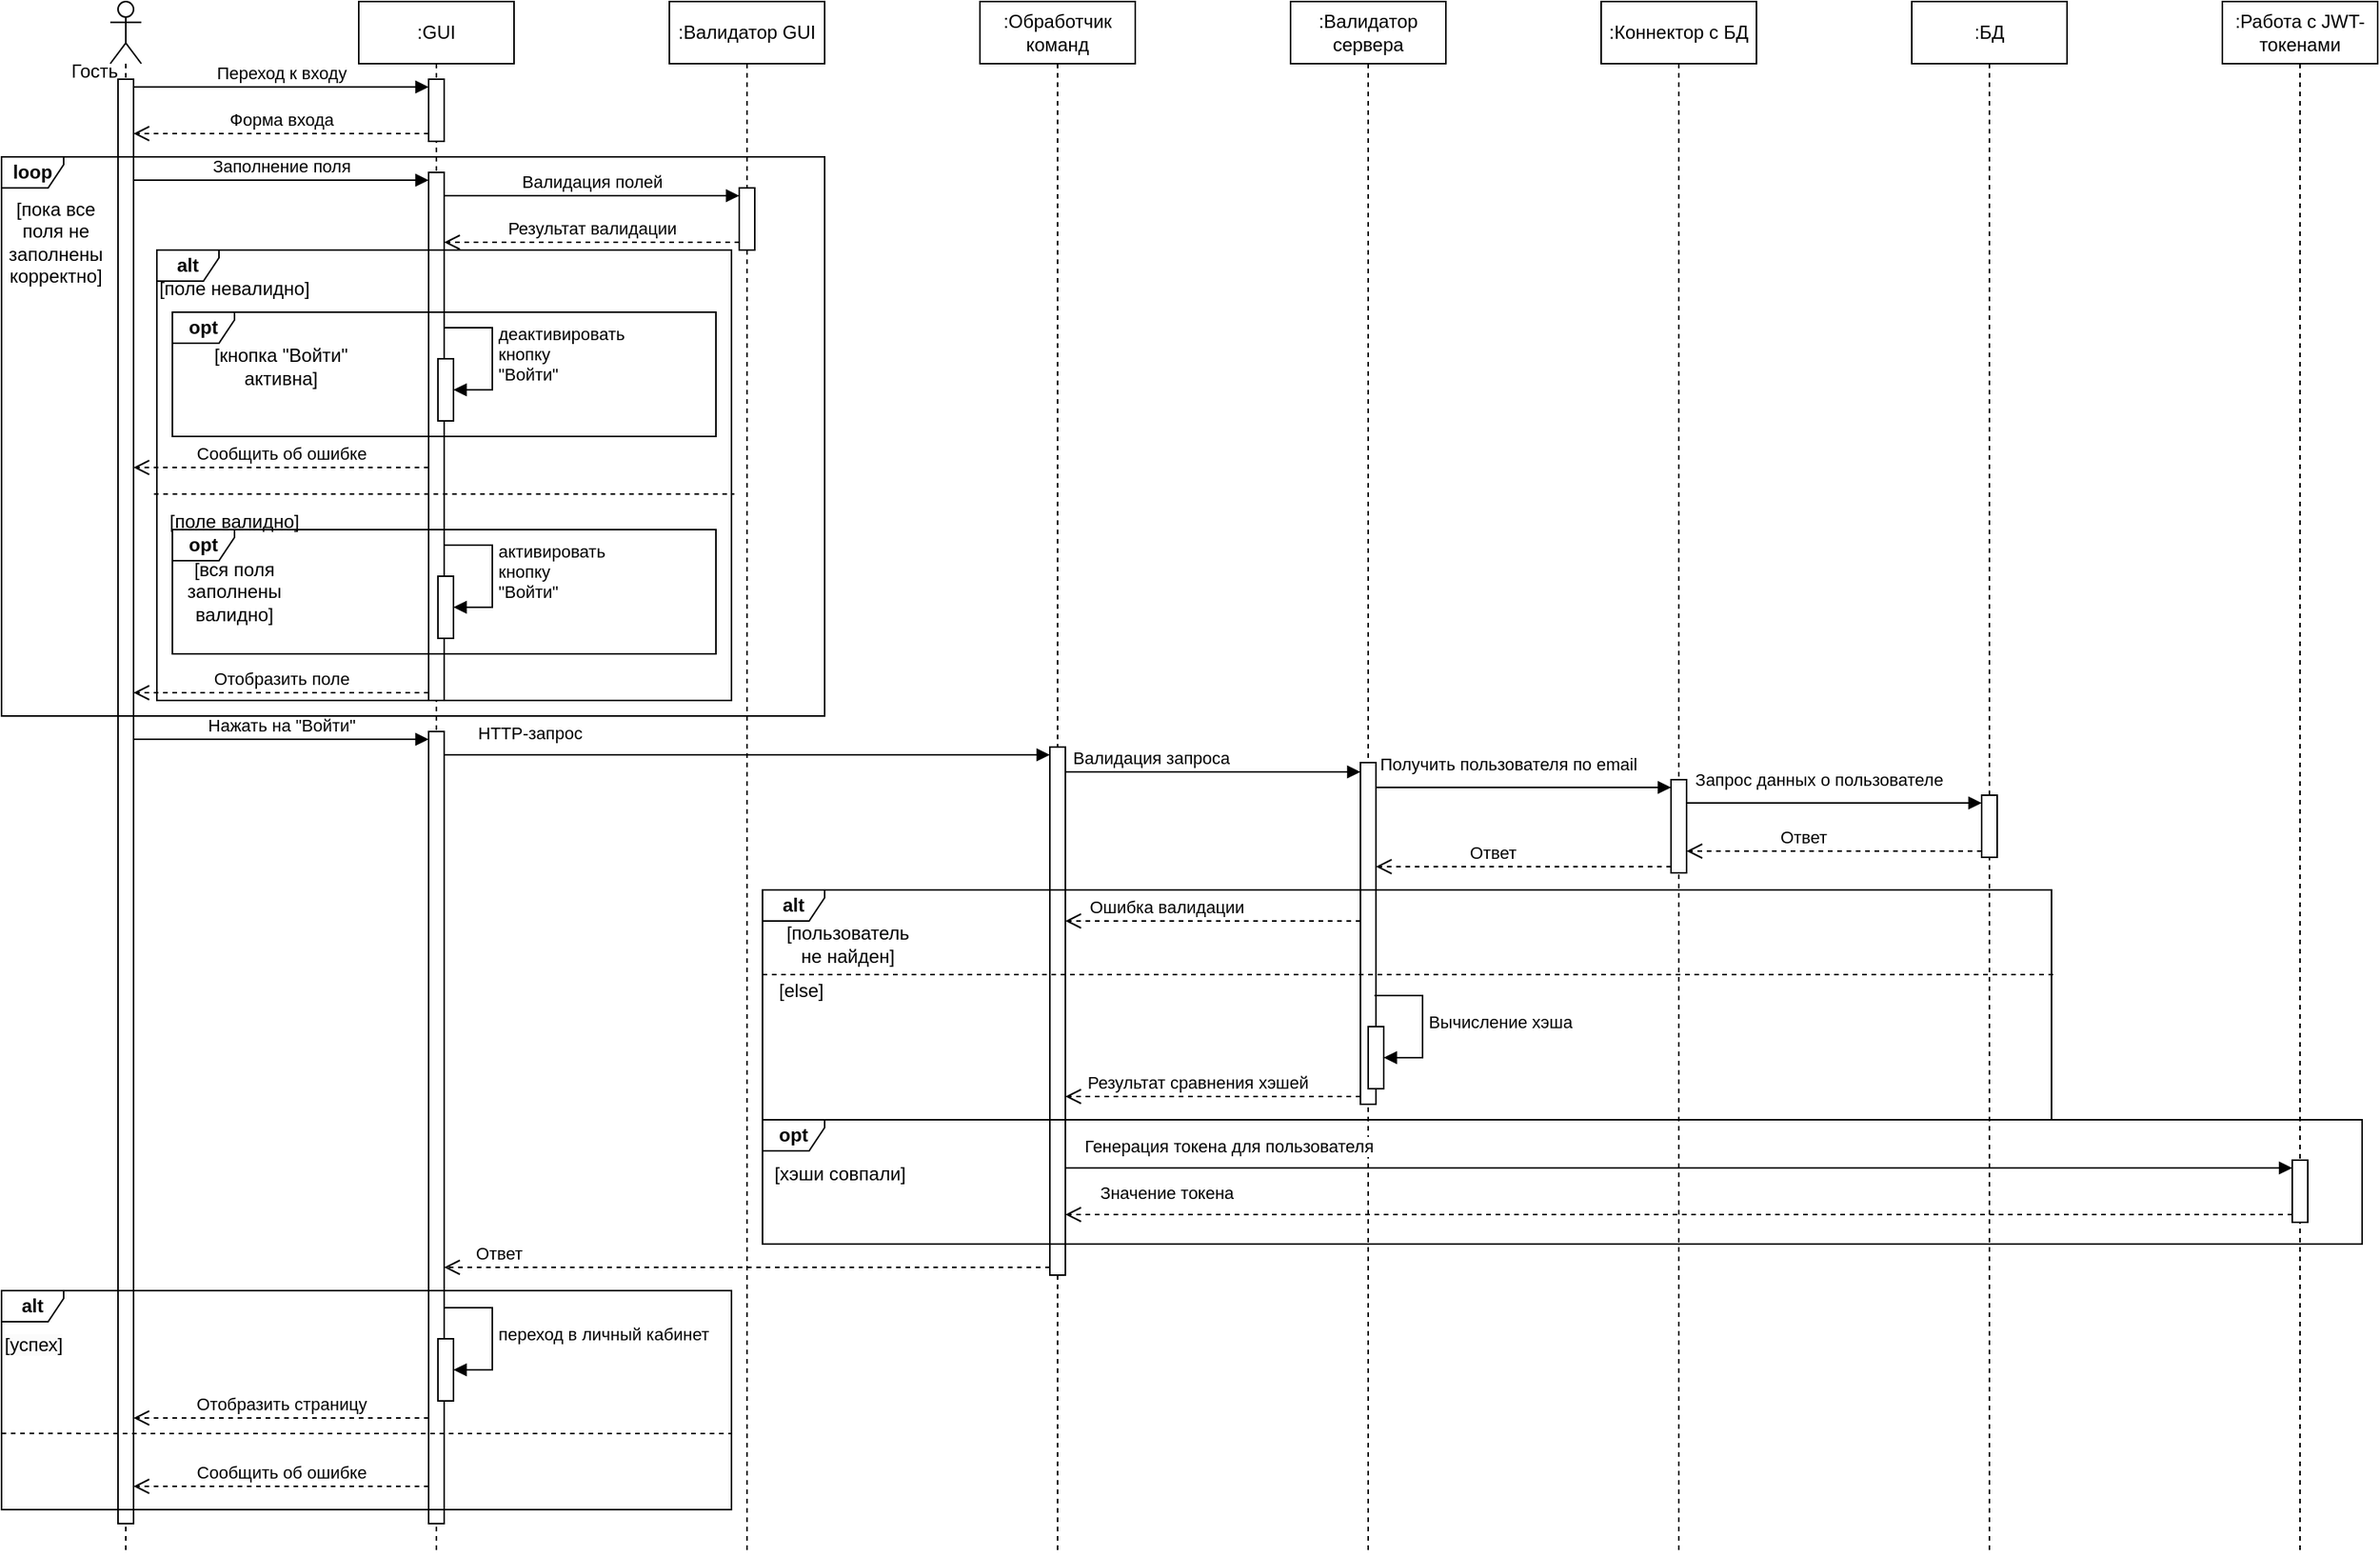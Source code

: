 <mxfile version="23.1.5" type="device">
  <diagram name="Страница — 1" id="EQ2OE8ALPf1RlmZPFgjo">
    <mxGraphModel dx="1434" dy="836" grid="1" gridSize="10" guides="1" tooltips="1" connect="1" arrows="1" fold="1" page="1" pageScale="1" pageWidth="827" pageHeight="1169" math="0" shadow="0">
      <root>
        <mxCell id="0" />
        <mxCell id="1" parent="0" />
        <mxCell id="38HP3IzOZBY9DrxJzYLU-1" value="" style="shape=umlLifeline;perimeter=lifelinePerimeter;whiteSpace=wrap;html=1;container=1;dropTarget=0;collapsible=0;recursiveResize=0;outlineConnect=0;portConstraint=eastwest;newEdgeStyle={&quot;curved&quot;:0,&quot;rounded&quot;:0};participant=umlActor;" parent="1" vertex="1">
          <mxGeometry x="70" y="80" width="20" height="1000" as="geometry" />
        </mxCell>
        <mxCell id="38HP3IzOZBY9DrxJzYLU-4" value="" style="html=1;points=[[0,0,0,0,5],[0,1,0,0,-5],[1,0,0,0,5],[1,1,0,0,-5]];perimeter=orthogonalPerimeter;outlineConnect=0;targetShapes=umlLifeline;portConstraint=eastwest;newEdgeStyle={&quot;curved&quot;:0,&quot;rounded&quot;:0};" parent="38HP3IzOZBY9DrxJzYLU-1" vertex="1">
          <mxGeometry x="5" y="50" width="10" height="930" as="geometry" />
        </mxCell>
        <mxCell id="38HP3IzOZBY9DrxJzYLU-2" value="Гость" style="text;html=1;align=center;verticalAlign=middle;whiteSpace=wrap;rounded=0;" parent="1" vertex="1">
          <mxGeometry x="30" y="110" width="60" height="30" as="geometry" />
        </mxCell>
        <mxCell id="38HP3IzOZBY9DrxJzYLU-3" value=":GUI" style="shape=umlLifeline;perimeter=lifelinePerimeter;whiteSpace=wrap;html=1;container=1;dropTarget=0;collapsible=0;recursiveResize=0;outlineConnect=0;portConstraint=eastwest;newEdgeStyle={&quot;curved&quot;:0,&quot;rounded&quot;:0};" parent="1" vertex="1">
          <mxGeometry x="230" y="80" width="100" height="1000" as="geometry" />
        </mxCell>
        <mxCell id="38HP3IzOZBY9DrxJzYLU-5" value="" style="html=1;points=[[0,0,0,0,5],[0,1,0,0,-5],[1,0,0,0,5],[1,1,0,0,-5]];perimeter=orthogonalPerimeter;outlineConnect=0;targetShapes=umlLifeline;portConstraint=eastwest;newEdgeStyle={&quot;curved&quot;:0,&quot;rounded&quot;:0};" parent="38HP3IzOZBY9DrxJzYLU-3" vertex="1">
          <mxGeometry x="45" y="50" width="10" height="40" as="geometry" />
        </mxCell>
        <mxCell id="38HP3IzOZBY9DrxJzYLU-16" value="" style="html=1;points=[[0,0,0,0,5],[0,1,0,0,-5],[1,0,0,0,5],[1,1,0,0,-5]];perimeter=orthogonalPerimeter;outlineConnect=0;targetShapes=umlLifeline;portConstraint=eastwest;newEdgeStyle={&quot;curved&quot;:0,&quot;rounded&quot;:0};" parent="38HP3IzOZBY9DrxJzYLU-3" vertex="1">
          <mxGeometry x="45" y="110" width="10" height="340" as="geometry" />
        </mxCell>
        <mxCell id="38HP3IzOZBY9DrxJzYLU-28" value="" style="html=1;points=[[0,0,0,0,5],[0,1,0,0,-5],[1,0,0,0,5],[1,1,0,0,-5]];perimeter=orthogonalPerimeter;outlineConnect=0;targetShapes=umlLifeline;portConstraint=eastwest;newEdgeStyle={&quot;curved&quot;:0,&quot;rounded&quot;:0};" parent="38HP3IzOZBY9DrxJzYLU-3" vertex="1">
          <mxGeometry x="51" y="230" width="10" height="40" as="geometry" />
        </mxCell>
        <mxCell id="38HP3IzOZBY9DrxJzYLU-29" value="деактивировать&lt;br&gt;кнопку&lt;br&gt;&quot;Войти&quot;" style="html=1;align=left;spacingLeft=2;endArrow=block;rounded=0;edgeStyle=orthogonalEdgeStyle;curved=0;rounded=0;" parent="38HP3IzOZBY9DrxJzYLU-3" source="38HP3IzOZBY9DrxJzYLU-16" target="38HP3IzOZBY9DrxJzYLU-28" edge="1">
          <mxGeometry relative="1" as="geometry">
            <mxPoint x="56" y="210" as="sourcePoint" />
            <Array as="points">
              <mxPoint x="86" y="210" />
              <mxPoint x="86" y="250" />
            </Array>
          </mxGeometry>
        </mxCell>
        <mxCell id="38HP3IzOZBY9DrxJzYLU-38" value="" style="html=1;points=[[0,0,0,0,5],[0,1,0,0,-5],[1,0,0,0,5],[1,1,0,0,-5]];perimeter=orthogonalPerimeter;outlineConnect=0;targetShapes=umlLifeline;portConstraint=eastwest;newEdgeStyle={&quot;curved&quot;:0,&quot;rounded&quot;:0};" parent="38HP3IzOZBY9DrxJzYLU-3" vertex="1">
          <mxGeometry x="45" y="470" width="10" height="510" as="geometry" />
        </mxCell>
        <mxCell id="38HP3IzOZBY9DrxJzYLU-84" value="&lt;b&gt;alt&lt;/b&gt;" style="shape=umlFrame;whiteSpace=wrap;html=1;pointerEvents=0;width=40;height=20;" parent="38HP3IzOZBY9DrxJzYLU-3" vertex="1">
          <mxGeometry x="-230" y="830" width="470" height="141" as="geometry" />
        </mxCell>
        <mxCell id="38HP3IzOZBY9DrxJzYLU-85" value="&lt;span style=&quot;color: rgb(0, 0, 0); font-family: Helvetica; font-size: 12px; font-style: normal; font-variant-ligatures: normal; font-variant-caps: normal; font-weight: 400; letter-spacing: normal; orphans: 2; text-align: center; text-indent: 0px; text-transform: none; widows: 2; word-spacing: 0px; -webkit-text-stroke-width: 0px; background-color: rgb(251, 251, 251); text-decoration-thickness: initial; text-decoration-style: initial; text-decoration-color: initial; float: none; display: inline !important;&quot;&gt;[успех]&lt;/span&gt;" style="text;whiteSpace=wrap;html=1;" parent="38HP3IzOZBY9DrxJzYLU-3" vertex="1">
          <mxGeometry x="-230" y="851" width="40" height="30" as="geometry" />
        </mxCell>
        <mxCell id="38HP3IzOZBY9DrxJzYLU-86" value="" style="html=1;points=[[0,0,0,0,5],[0,1,0,0,-5],[1,0,0,0,5],[1,1,0,0,-5]];perimeter=orthogonalPerimeter;outlineConnect=0;targetShapes=umlLifeline;portConstraint=eastwest;newEdgeStyle={&quot;curved&quot;:0,&quot;rounded&quot;:0};" parent="38HP3IzOZBY9DrxJzYLU-3" vertex="1">
          <mxGeometry x="51" y="861" width="10" height="40" as="geometry" />
        </mxCell>
        <mxCell id="38HP3IzOZBY9DrxJzYLU-87" value="переход в личный кабинет" style="html=1;align=left;spacingLeft=2;endArrow=block;rounded=0;edgeStyle=orthogonalEdgeStyle;curved=0;rounded=0;" parent="38HP3IzOZBY9DrxJzYLU-3" target="38HP3IzOZBY9DrxJzYLU-86" edge="1">
          <mxGeometry relative="1" as="geometry">
            <mxPoint x="55" y="841" as="sourcePoint" />
            <Array as="points">
              <mxPoint x="86" y="841" />
              <mxPoint x="86" y="881" />
            </Array>
          </mxGeometry>
        </mxCell>
        <mxCell id="38HP3IzOZBY9DrxJzYLU-88" value="" style="endArrow=none;dashed=1;html=1;rounded=0;exitX=0;exitY=0.652;exitDx=0;exitDy=0;exitPerimeter=0;" parent="38HP3IzOZBY9DrxJzYLU-3" source="38HP3IzOZBY9DrxJzYLU-84" edge="1">
          <mxGeometry width="50" height="50" relative="1" as="geometry">
            <mxPoint x="-273" y="931" as="sourcePoint" />
            <mxPoint x="240" y="922" as="targetPoint" />
          </mxGeometry>
        </mxCell>
        <mxCell id="38HP3IzOZBY9DrxJzYLU-89" value="Отобразить страницу" style="html=1;verticalAlign=bottom;endArrow=open;dashed=1;endSize=8;curved=0;rounded=0;" parent="38HP3IzOZBY9DrxJzYLU-3" edge="1">
          <mxGeometry relative="1" as="geometry">
            <mxPoint x="-145" y="912" as="targetPoint" />
            <mxPoint x="45" y="912" as="sourcePoint" />
          </mxGeometry>
        </mxCell>
        <mxCell id="38HP3IzOZBY9DrxJzYLU-90" value="Сообщить об ошибке" style="html=1;verticalAlign=bottom;endArrow=open;dashed=1;endSize=8;curved=0;rounded=0;exitX=0;exitY=1;exitDx=0;exitDy=-5;exitPerimeter=0;" parent="38HP3IzOZBY9DrxJzYLU-3" edge="1">
          <mxGeometry relative="1" as="geometry">
            <mxPoint x="-145" y="956" as="targetPoint" />
            <mxPoint x="45" y="956" as="sourcePoint" />
          </mxGeometry>
        </mxCell>
        <mxCell id="38HP3IzOZBY9DrxJzYLU-9" value="Переход к входу" style="html=1;verticalAlign=bottom;endArrow=block;curved=0;rounded=0;entryX=0;entryY=0;entryDx=0;entryDy=5;entryPerimeter=0;" parent="1" source="38HP3IzOZBY9DrxJzYLU-4" target="38HP3IzOZBY9DrxJzYLU-5" edge="1">
          <mxGeometry relative="1" as="geometry">
            <mxPoint x="340" y="295" as="sourcePoint" />
            <mxPoint x="410" y="295" as="targetPoint" />
          </mxGeometry>
        </mxCell>
        <mxCell id="38HP3IzOZBY9DrxJzYLU-10" value=":Валидатор GUI" style="shape=umlLifeline;perimeter=lifelinePerimeter;whiteSpace=wrap;html=1;container=1;dropTarget=0;collapsible=0;recursiveResize=0;outlineConnect=0;portConstraint=eastwest;newEdgeStyle={&quot;curved&quot;:0,&quot;rounded&quot;:0};" parent="1" vertex="1">
          <mxGeometry x="430" y="80" width="100" height="1000" as="geometry" />
        </mxCell>
        <mxCell id="38HP3IzOZBY9DrxJzYLU-20" value="" style="html=1;points=[[0,0,0,0,5],[0,1,0,0,-5],[1,0,0,0,5],[1,1,0,0,-5]];perimeter=orthogonalPerimeter;outlineConnect=0;targetShapes=umlLifeline;portConstraint=eastwest;newEdgeStyle={&quot;curved&quot;:0,&quot;rounded&quot;:0};" parent="38HP3IzOZBY9DrxJzYLU-10" vertex="1">
          <mxGeometry x="45" y="120" width="10" height="40" as="geometry" />
        </mxCell>
        <mxCell id="38HP3IzOZBY9DrxJzYLU-15" value="Форма входа" style="html=1;verticalAlign=bottom;endArrow=open;dashed=1;endSize=8;curved=0;rounded=0;exitX=0;exitY=1;exitDx=0;exitDy=-5;exitPerimeter=0;" parent="1" source="38HP3IzOZBY9DrxJzYLU-5" target="38HP3IzOZBY9DrxJzYLU-4" edge="1">
          <mxGeometry relative="1" as="geometry">
            <mxPoint x="100" y="170" as="targetPoint" />
            <mxPoint x="170" y="170" as="sourcePoint" />
          </mxGeometry>
        </mxCell>
        <mxCell id="38HP3IzOZBY9DrxJzYLU-17" value="Заполнение поля" style="html=1;verticalAlign=bottom;endArrow=block;curved=0;rounded=0;entryX=0;entryY=0;entryDx=0;entryDy=5;entryPerimeter=0;" parent="1" source="38HP3IzOZBY9DrxJzYLU-4" target="38HP3IzOZBY9DrxJzYLU-16" edge="1">
          <mxGeometry relative="1" as="geometry">
            <mxPoint x="95" y="145" as="sourcePoint" />
            <mxPoint x="245" y="145" as="targetPoint" />
          </mxGeometry>
        </mxCell>
        <mxCell id="38HP3IzOZBY9DrxJzYLU-21" value="Валидация полей" style="html=1;verticalAlign=bottom;endArrow=block;curved=0;rounded=0;entryX=0;entryY=0;entryDx=0;entryDy=5;entryPerimeter=0;" parent="1" source="38HP3IzOZBY9DrxJzYLU-16" target="38HP3IzOZBY9DrxJzYLU-20" edge="1">
          <mxGeometry relative="1" as="geometry">
            <mxPoint x="245" y="205" as="sourcePoint" />
            <mxPoint x="570" y="365" as="targetPoint" />
          </mxGeometry>
        </mxCell>
        <mxCell id="38HP3IzOZBY9DrxJzYLU-22" value="Результат валидации" style="html=1;verticalAlign=bottom;endArrow=open;dashed=1;endSize=8;curved=0;rounded=0;exitX=0;exitY=1;exitDx=0;exitDy=-5;exitPerimeter=0;" parent="1" source="38HP3IzOZBY9DrxJzYLU-20" target="38HP3IzOZBY9DrxJzYLU-16" edge="1">
          <mxGeometry relative="1" as="geometry">
            <mxPoint x="245" y="235" as="targetPoint" />
            <mxPoint x="330" y="240" as="sourcePoint" />
          </mxGeometry>
        </mxCell>
        <mxCell id="38HP3IzOZBY9DrxJzYLU-23" value="&lt;b&gt;alt&lt;/b&gt;" style="shape=umlFrame;whiteSpace=wrap;html=1;pointerEvents=0;width=40;height=20;" parent="1" vertex="1">
          <mxGeometry x="100" y="240" width="370" height="290" as="geometry" />
        </mxCell>
        <mxCell id="38HP3IzOZBY9DrxJzYLU-24" value="[поле невалидно]" style="text;html=1;align=center;verticalAlign=middle;whiteSpace=wrap;rounded=0;" parent="1" vertex="1">
          <mxGeometry x="100" y="250" width="100" height="30" as="geometry" />
        </mxCell>
        <mxCell id="38HP3IzOZBY9DrxJzYLU-26" value="&lt;b&gt;opt&lt;/b&gt;" style="shape=umlFrame;whiteSpace=wrap;html=1;pointerEvents=0;width=40;height=20;" parent="1" vertex="1">
          <mxGeometry x="110" y="280" width="350" height="80" as="geometry" />
        </mxCell>
        <mxCell id="38HP3IzOZBY9DrxJzYLU-27" value="[кнопка &quot;Войти&quot;&lt;br style=&quot;border-color: var(--border-color);&quot;&gt;активна]" style="text;html=1;align=center;verticalAlign=middle;whiteSpace=wrap;rounded=0;" parent="1" vertex="1">
          <mxGeometry x="130" y="300" width="100" height="30" as="geometry" />
        </mxCell>
        <mxCell id="38HP3IzOZBY9DrxJzYLU-30" value="Сообщить об ошибке" style="html=1;verticalAlign=bottom;endArrow=open;dashed=1;endSize=8;curved=0;rounded=0;exitX=0;exitY=1;exitDx=0;exitDy=-5;exitPerimeter=0;" parent="1" edge="1">
          <mxGeometry relative="1" as="geometry">
            <mxPoint x="85" y="380" as="targetPoint" />
            <mxPoint x="275" y="380" as="sourcePoint" />
          </mxGeometry>
        </mxCell>
        <mxCell id="38HP3IzOZBY9DrxJzYLU-31" value="" style="endArrow=none;dashed=1;html=1;rounded=0;exitX=-0.005;exitY=0.542;exitDx=0;exitDy=0;exitPerimeter=0;entryX=1.005;entryY=0.542;entryDx=0;entryDy=0;entryPerimeter=0;" parent="1" source="38HP3IzOZBY9DrxJzYLU-23" target="38HP3IzOZBY9DrxJzYLU-23" edge="1">
          <mxGeometry width="50" height="50" relative="1" as="geometry">
            <mxPoint x="420" y="330" as="sourcePoint" />
            <mxPoint x="470" y="280" as="targetPoint" />
          </mxGeometry>
        </mxCell>
        <mxCell id="38HP3IzOZBY9DrxJzYLU-32" value="[поле валидно]" style="text;html=1;align=center;verticalAlign=middle;whiteSpace=wrap;rounded=0;" parent="1" vertex="1">
          <mxGeometry x="100" y="400" width="100" height="30" as="geometry" />
        </mxCell>
        <mxCell id="38HP3IzOZBY9DrxJzYLU-33" value="" style="html=1;points=[[0,0,0,0,5],[0,1,0,0,-5],[1,0,0,0,5],[1,1,0,0,-5]];perimeter=orthogonalPerimeter;outlineConnect=0;targetShapes=umlLifeline;portConstraint=eastwest;newEdgeStyle={&quot;curved&quot;:0,&quot;rounded&quot;:0};" parent="1" vertex="1">
          <mxGeometry x="281" y="450" width="10" height="40" as="geometry" />
        </mxCell>
        <mxCell id="38HP3IzOZBY9DrxJzYLU-34" value="активировать&lt;br&gt;кнопку&lt;br&gt;&quot;Войти&quot;" style="html=1;align=left;spacingLeft=2;endArrow=block;rounded=0;edgeStyle=orthogonalEdgeStyle;curved=0;rounded=0;" parent="1" target="38HP3IzOZBY9DrxJzYLU-33" edge="1">
          <mxGeometry relative="1" as="geometry">
            <mxPoint x="285" y="430" as="sourcePoint" />
            <Array as="points">
              <mxPoint x="316" y="430" />
              <mxPoint x="316" y="470" />
            </Array>
          </mxGeometry>
        </mxCell>
        <mxCell id="38HP3IzOZBY9DrxJzYLU-35" value="&lt;b&gt;opt&lt;/b&gt;" style="shape=umlFrame;whiteSpace=wrap;html=1;pointerEvents=0;width=40;height=20;" parent="1" vertex="1">
          <mxGeometry x="110" y="420" width="350" height="80" as="geometry" />
        </mxCell>
        <mxCell id="38HP3IzOZBY9DrxJzYLU-36" value="[вся поля заполнены валидно]" style="text;html=1;align=center;verticalAlign=middle;whiteSpace=wrap;rounded=0;" parent="1" vertex="1">
          <mxGeometry x="100" y="445" width="100" height="30" as="geometry" />
        </mxCell>
        <mxCell id="38HP3IzOZBY9DrxJzYLU-37" value="Отобразить поле" style="html=1;verticalAlign=bottom;endArrow=open;dashed=1;endSize=8;curved=0;rounded=0;exitX=0;exitY=1;exitDx=0;exitDy=-5;exitPerimeter=0;" parent="1" source="38HP3IzOZBY9DrxJzYLU-16" target="38HP3IzOZBY9DrxJzYLU-4" edge="1">
          <mxGeometry relative="1" as="geometry">
            <mxPoint x="85" y="520" as="targetPoint" />
            <mxPoint x="275" y="520" as="sourcePoint" />
          </mxGeometry>
        </mxCell>
        <mxCell id="38HP3IzOZBY9DrxJzYLU-39" value="Нажать на &quot;Войти&quot;" style="html=1;verticalAlign=bottom;endArrow=block;curved=0;rounded=0;entryX=0;entryY=0;entryDx=0;entryDy=5;entryPerimeter=0;" parent="1" source="38HP3IzOZBY9DrxJzYLU-4" target="38HP3IzOZBY9DrxJzYLU-38" edge="1">
          <mxGeometry relative="1" as="geometry">
            <mxPoint x="85" y="565" as="sourcePoint" />
            <mxPoint x="410" y="725" as="targetPoint" />
          </mxGeometry>
        </mxCell>
        <mxCell id="38HP3IzOZBY9DrxJzYLU-41" value=":Обработчик команд" style="shape=umlLifeline;perimeter=lifelinePerimeter;whiteSpace=wrap;html=1;container=1;dropTarget=0;collapsible=0;recursiveResize=0;outlineConnect=0;portConstraint=eastwest;newEdgeStyle={&quot;curved&quot;:0,&quot;rounded&quot;:0};" parent="1" vertex="1">
          <mxGeometry x="630" y="80" width="100" height="1000" as="geometry" />
        </mxCell>
        <mxCell id="38HP3IzOZBY9DrxJzYLU-42" value="" style="html=1;points=[[0,0,0,0,5],[0,1,0,0,-5],[1,0,0,0,5],[1,1,0,0,-5]];perimeter=orthogonalPerimeter;outlineConnect=0;targetShapes=umlLifeline;portConstraint=eastwest;newEdgeStyle={&quot;curved&quot;:0,&quot;rounded&quot;:0};" parent="38HP3IzOZBY9DrxJzYLU-41" vertex="1">
          <mxGeometry x="45" y="480" width="10" height="340" as="geometry" />
        </mxCell>
        <mxCell id="38HP3IzOZBY9DrxJzYLU-43" value="HTTP-запрос" style="html=1;verticalAlign=bottom;endArrow=block;curved=0;rounded=0;entryX=0;entryY=0;entryDx=0;entryDy=5;entryPerimeter=0;" parent="1" source="38HP3IzOZBY9DrxJzYLU-38" target="38HP3IzOZBY9DrxJzYLU-42" edge="1">
          <mxGeometry x="-0.718" y="5" relative="1" as="geometry">
            <mxPoint x="370" y="584" as="sourcePoint" />
            <mxPoint x="560" y="584" as="targetPoint" />
            <mxPoint as="offset" />
          </mxGeometry>
        </mxCell>
        <mxCell id="38HP3IzOZBY9DrxJzYLU-44" value=":Валидатор сервера" style="shape=umlLifeline;perimeter=lifelinePerimeter;whiteSpace=wrap;html=1;container=1;dropTarget=0;collapsible=0;recursiveResize=0;outlineConnect=0;portConstraint=eastwest;newEdgeStyle={&quot;curved&quot;:0,&quot;rounded&quot;:0};" parent="1" vertex="1">
          <mxGeometry x="830" y="80" width="100" height="1000" as="geometry" />
        </mxCell>
        <mxCell id="38HP3IzOZBY9DrxJzYLU-45" value="" style="html=1;points=[[0,0,0,0,5],[0,1,0,0,-5],[1,0,0,0,5],[1,1,0,0,-5]];perimeter=orthogonalPerimeter;outlineConnect=0;targetShapes=umlLifeline;portConstraint=eastwest;newEdgeStyle={&quot;curved&quot;:0,&quot;rounded&quot;:0};" parent="38HP3IzOZBY9DrxJzYLU-44" vertex="1">
          <mxGeometry x="45" y="490" width="10" height="220" as="geometry" />
        </mxCell>
        <mxCell id="38HP3IzOZBY9DrxJzYLU-46" value="Валидация запроса" style="html=1;verticalAlign=bottom;endArrow=block;curved=0;rounded=0;entryX=0;entryY=0;entryDx=0;entryDy=5;entryPerimeter=0;" parent="1" edge="1">
          <mxGeometry x="-0.421" relative="1" as="geometry">
            <mxPoint x="685" y="576" as="sourcePoint" />
            <mxPoint x="875" y="576" as="targetPoint" />
            <mxPoint as="offset" />
          </mxGeometry>
        </mxCell>
        <mxCell id="38HP3IzOZBY9DrxJzYLU-47" value=":Коннектор с БД" style="shape=umlLifeline;perimeter=lifelinePerimeter;whiteSpace=wrap;html=1;container=1;dropTarget=0;collapsible=0;recursiveResize=0;outlineConnect=0;portConstraint=eastwest;newEdgeStyle={&quot;curved&quot;:0,&quot;rounded&quot;:0};" parent="1" vertex="1">
          <mxGeometry x="1030" y="80" width="100" height="1000" as="geometry" />
        </mxCell>
        <mxCell id="38HP3IzOZBY9DrxJzYLU-48" value="" style="html=1;points=[[0,0,0,0,5],[0,1,0,0,-5],[1,0,0,0,5],[1,1,0,0,-5]];perimeter=orthogonalPerimeter;outlineConnect=0;targetShapes=umlLifeline;portConstraint=eastwest;newEdgeStyle={&quot;curved&quot;:0,&quot;rounded&quot;:0};" parent="38HP3IzOZBY9DrxJzYLU-47" vertex="1">
          <mxGeometry x="45" y="501" width="10" height="60" as="geometry" />
        </mxCell>
        <mxCell id="38HP3IzOZBY9DrxJzYLU-49" value=":БД" style="shape=umlLifeline;perimeter=lifelinePerimeter;whiteSpace=wrap;html=1;container=1;dropTarget=0;collapsible=0;recursiveResize=0;outlineConnect=0;portConstraint=eastwest;newEdgeStyle={&quot;curved&quot;:0,&quot;rounded&quot;:0};" parent="1" vertex="1">
          <mxGeometry x="1230" y="80" width="100" height="1000" as="geometry" />
        </mxCell>
        <mxCell id="38HP3IzOZBY9DrxJzYLU-58" value="" style="html=1;points=[[0,0,0,0,5],[0,1,0,0,-5],[1,0,0,0,5],[1,1,0,0,-5]];perimeter=orthogonalPerimeter;outlineConnect=0;targetShapes=umlLifeline;portConstraint=eastwest;newEdgeStyle={&quot;curved&quot;:0,&quot;rounded&quot;:0};" parent="38HP3IzOZBY9DrxJzYLU-49" vertex="1">
          <mxGeometry x="45" y="511" width="10" height="40" as="geometry" />
        </mxCell>
        <mxCell id="38HP3IzOZBY9DrxJzYLU-51" value="Получить пользователя по email" style="html=1;verticalAlign=bottom;endArrow=block;curved=0;rounded=0;entryX=0;entryY=0;entryDx=0;entryDy=5;entryPerimeter=0;" parent="1" target="38HP3IzOZBY9DrxJzYLU-48" edge="1">
          <mxGeometry x="-0.105" y="6" relative="1" as="geometry">
            <mxPoint x="885" y="586" as="sourcePoint" />
            <mxPoint x="885" y="586" as="targetPoint" />
            <mxPoint as="offset" />
          </mxGeometry>
        </mxCell>
        <mxCell id="38HP3IzOZBY9DrxJzYLU-59" value="Запрос данных о пользователе" style="html=1;verticalAlign=bottom;endArrow=block;curved=0;rounded=0;entryX=0;entryY=0;entryDx=0;entryDy=5;entryPerimeter=0;" parent="1" source="38HP3IzOZBY9DrxJzYLU-48" target="38HP3IzOZBY9DrxJzYLU-58" edge="1">
          <mxGeometry x="-0.105" y="6" relative="1" as="geometry">
            <mxPoint x="895" y="596" as="sourcePoint" />
            <mxPoint x="1085" y="596" as="targetPoint" />
            <mxPoint as="offset" />
          </mxGeometry>
        </mxCell>
        <mxCell id="38HP3IzOZBY9DrxJzYLU-60" value="Ответ" style="html=1;verticalAlign=bottom;endArrow=open;dashed=1;endSize=8;curved=0;rounded=0;exitX=0;exitY=1;exitDx=0;exitDy=-5;exitPerimeter=0;" parent="1" edge="1">
          <mxGeometry x="0.21" relative="1" as="geometry">
            <mxPoint x="1085" y="627" as="targetPoint" />
            <mxPoint x="1275" y="627" as="sourcePoint" />
            <mxPoint as="offset" />
          </mxGeometry>
        </mxCell>
        <mxCell id="38HP3IzOZBY9DrxJzYLU-61" value="Ответ" style="html=1;verticalAlign=bottom;endArrow=open;dashed=1;endSize=8;curved=0;rounded=0;exitX=0;exitY=1;exitDx=0;exitDy=-5;exitPerimeter=0;" parent="1" edge="1">
          <mxGeometry x="0.21" relative="1" as="geometry">
            <mxPoint x="885" y="637" as="targetPoint" />
            <mxPoint x="1075" y="637" as="sourcePoint" />
            <mxPoint as="offset" />
          </mxGeometry>
        </mxCell>
        <mxCell id="38HP3IzOZBY9DrxJzYLU-62" value="&lt;b&gt;alt&lt;/b&gt;" style="shape=umlFrame;whiteSpace=wrap;html=1;pointerEvents=0;width=40;height=20;" parent="1" vertex="1">
          <mxGeometry x="490" y="652" width="830" height="148" as="geometry" />
        </mxCell>
        <mxCell id="38HP3IzOZBY9DrxJzYLU-63" value="[пользователь не найден]" style="text;html=1;align=center;verticalAlign=middle;whiteSpace=wrap;rounded=0;" parent="1" vertex="1">
          <mxGeometry x="510" y="672" width="70" height="30" as="geometry" />
        </mxCell>
        <mxCell id="38HP3IzOZBY9DrxJzYLU-64" value="Ошибка валидации" style="html=1;verticalAlign=bottom;endArrow=open;dashed=1;endSize=8;curved=0;rounded=0;" parent="1" edge="1">
          <mxGeometry x="0.316" relative="1" as="geometry">
            <mxPoint x="685" y="672" as="targetPoint" />
            <mxPoint x="875" y="672" as="sourcePoint" />
            <mxPoint as="offset" />
          </mxGeometry>
        </mxCell>
        <mxCell id="38HP3IzOZBY9DrxJzYLU-66" value="" style="endArrow=none;dashed=1;html=1;rounded=0;exitX=0;exitY=0.285;exitDx=0;exitDy=0;exitPerimeter=0;entryX=1.003;entryY=0.285;entryDx=0;entryDy=0;entryPerimeter=0;" parent="1" edge="1">
          <mxGeometry width="50" height="50" relative="1" as="geometry">
            <mxPoint x="490" y="706.48" as="sourcePoint" />
            <mxPoint x="1322.49" y="706.48" as="targetPoint" />
          </mxGeometry>
        </mxCell>
        <mxCell id="38HP3IzOZBY9DrxJzYLU-67" value="[else]" style="text;html=1;align=center;verticalAlign=middle;whiteSpace=wrap;rounded=0;" parent="1" vertex="1">
          <mxGeometry x="490" y="702" width="50" height="30" as="geometry" />
        </mxCell>
        <mxCell id="38HP3IzOZBY9DrxJzYLU-75" value="Ответ" style="html=1;verticalAlign=bottom;endArrow=open;dashed=1;endSize=8;curved=0;rounded=0;exitX=0;exitY=1;exitDx=0;exitDy=-5;exitPerimeter=0;" parent="1" source="38HP3IzOZBY9DrxJzYLU-42" target="38HP3IzOZBY9DrxJzYLU-38" edge="1">
          <mxGeometry x="0.821" relative="1" as="geometry">
            <mxPoint x="285" y="866" as="targetPoint" />
            <mxPoint x="675" y="866" as="sourcePoint" />
            <mxPoint as="offset" />
          </mxGeometry>
        </mxCell>
        <mxCell id="x03UTDk3xZk1rhKEXxxw-1" value="" style="html=1;points=[[0,0,0,0,5],[0,1,0,0,-5],[1,0,0,0,5],[1,1,0,0,-5]];perimeter=orthogonalPerimeter;outlineConnect=0;targetShapes=umlLifeline;portConstraint=eastwest;newEdgeStyle={&quot;curved&quot;:0,&quot;rounded&quot;:0};" parent="1" vertex="1">
          <mxGeometry x="880" y="740" width="10" height="40" as="geometry" />
        </mxCell>
        <mxCell id="x03UTDk3xZk1rhKEXxxw-2" value="Вычисление хэша" style="html=1;align=left;spacingLeft=2;endArrow=block;rounded=0;edgeStyle=orthogonalEdgeStyle;curved=0;rounded=0;" parent="1" target="x03UTDk3xZk1rhKEXxxw-1" edge="1">
          <mxGeometry relative="1" as="geometry">
            <mxPoint x="884" y="720" as="sourcePoint" />
            <Array as="points">
              <mxPoint x="915" y="720" />
              <mxPoint x="915" y="760" />
            </Array>
          </mxGeometry>
        </mxCell>
        <mxCell id="x03UTDk3xZk1rhKEXxxw-3" value="Результат сравнения хэшей" style="html=1;verticalAlign=bottom;endArrow=open;dashed=1;endSize=8;curved=0;rounded=0;exitX=0;exitY=1;exitDx=0;exitDy=-5;exitPerimeter=0;" parent="1" source="38HP3IzOZBY9DrxJzYLU-45" target="38HP3IzOZBY9DrxJzYLU-42" edge="1">
          <mxGeometry x="0.105" relative="1" as="geometry">
            <mxPoint x="680" y="780" as="targetPoint" />
            <mxPoint x="870" y="780" as="sourcePoint" />
            <mxPoint as="offset" />
          </mxGeometry>
        </mxCell>
        <mxCell id="x03UTDk3xZk1rhKEXxxw-5" value=":Работа с JWT-токенами" style="shape=umlLifeline;perimeter=lifelinePerimeter;whiteSpace=wrap;html=1;container=1;dropTarget=0;collapsible=0;recursiveResize=0;outlineConnect=0;portConstraint=eastwest;newEdgeStyle={&quot;curved&quot;:0,&quot;rounded&quot;:0};" parent="1" vertex="1">
          <mxGeometry x="1430" y="80" width="100" height="1000" as="geometry" />
        </mxCell>
        <mxCell id="x03UTDk3xZk1rhKEXxxw-6" value="" style="html=1;points=[[0,0,0,0,5],[0,1,0,0,-5],[1,0,0,0,5],[1,1,0,0,-5]];perimeter=orthogonalPerimeter;outlineConnect=0;targetShapes=umlLifeline;portConstraint=eastwest;newEdgeStyle={&quot;curved&quot;:0,&quot;rounded&quot;:0};" parent="x03UTDk3xZk1rhKEXxxw-5" vertex="1">
          <mxGeometry x="45" y="746" width="10" height="40" as="geometry" />
        </mxCell>
        <mxCell id="x03UTDk3xZk1rhKEXxxw-8" value="Генерация токена для пользователя" style="html=1;verticalAlign=bottom;endArrow=block;curved=0;rounded=0;entryX=0;entryY=0;entryDx=0;entryDy=5;entryPerimeter=0;" parent="x03UTDk3xZk1rhKEXxxw-5" target="x03UTDk3xZk1rhKEXxxw-6" edge="1">
          <mxGeometry x="-0.734" y="5" relative="1" as="geometry">
            <mxPoint x="-745" y="751" as="sourcePoint" />
            <mxPoint x="-145" y="532" as="targetPoint" />
            <mxPoint as="offset" />
          </mxGeometry>
        </mxCell>
        <mxCell id="x03UTDk3xZk1rhKEXxxw-9" value="Значение токена" style="html=1;verticalAlign=bottom;endArrow=open;dashed=1;endSize=8;curved=0;rounded=0;exitX=0;exitY=1;exitDx=0;exitDy=-5;exitPerimeter=0;" parent="x03UTDk3xZk1rhKEXxxw-5" source="x03UTDk3xZk1rhKEXxxw-6" edge="1">
          <mxGeometry x="0.835" y="-5" relative="1" as="geometry">
            <mxPoint x="-745" y="781" as="targetPoint" />
            <mxPoint x="-145" y="563" as="sourcePoint" />
            <mxPoint as="offset" />
          </mxGeometry>
        </mxCell>
        <mxCell id="x03UTDk3xZk1rhKEXxxw-11" value="&lt;b&gt;opt&lt;/b&gt;" style="shape=umlFrame;whiteSpace=wrap;html=1;pointerEvents=0;width=40;height=20;" parent="1" vertex="1">
          <mxGeometry x="490" y="800" width="1030" height="80" as="geometry" />
        </mxCell>
        <mxCell id="x03UTDk3xZk1rhKEXxxw-13" value="[хэши совпали]" style="text;html=1;align=center;verticalAlign=middle;whiteSpace=wrap;rounded=0;" parent="1" vertex="1">
          <mxGeometry x="490" y="820" width="100" height="30" as="geometry" />
        </mxCell>
        <mxCell id="fOoLzwAznmzanzCySkf6-1" value="&lt;b&gt;loop&lt;/b&gt;" style="shape=umlFrame;whiteSpace=wrap;html=1;pointerEvents=0;width=40;height=20;" vertex="1" parent="1">
          <mxGeometry y="180" width="530" height="360" as="geometry" />
        </mxCell>
        <mxCell id="fOoLzwAznmzanzCySkf6-2" value="[пока все поля не заполнены корректно]" style="text;html=1;align=center;verticalAlign=middle;whiteSpace=wrap;rounded=0;" vertex="1" parent="1">
          <mxGeometry y="220" width="70" height="30" as="geometry" />
        </mxCell>
      </root>
    </mxGraphModel>
  </diagram>
</mxfile>
